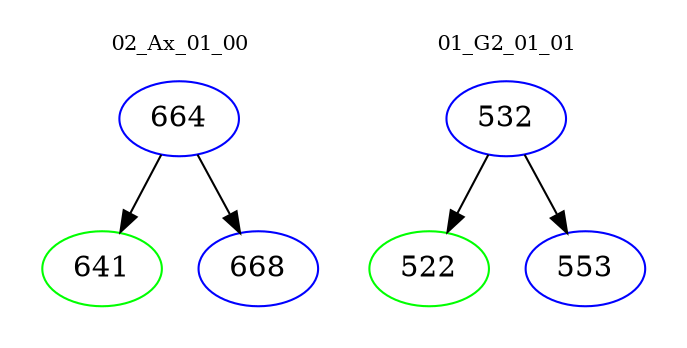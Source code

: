 digraph{
subgraph cluster_0 {
color = white
label = "02_Ax_01_00";
fontsize=10;
T0_664 [label="664", color="blue"]
T0_664 -> T0_641 [color="black"]
T0_641 [label="641", color="green"]
T0_664 -> T0_668 [color="black"]
T0_668 [label="668", color="blue"]
}
subgraph cluster_1 {
color = white
label = "01_G2_01_01";
fontsize=10;
T1_532 [label="532", color="blue"]
T1_532 -> T1_522 [color="black"]
T1_522 [label="522", color="green"]
T1_532 -> T1_553 [color="black"]
T1_553 [label="553", color="blue"]
}
}
